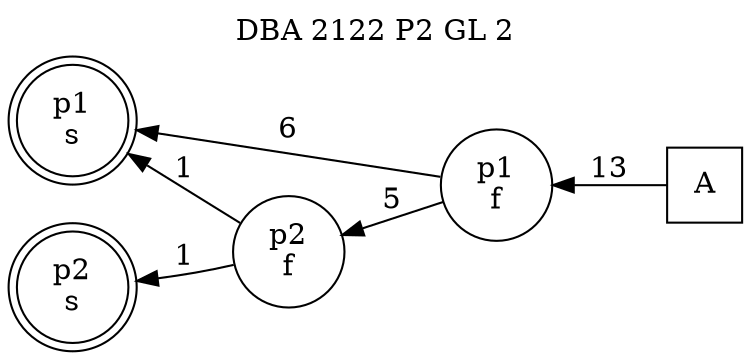 digraph DBA_2122_P2_GL_2_GOOD {
labelloc="tl"
label= " DBA 2122 P2 GL 2 "
rankdir="RL";
graph [ size=" 10 , 10 !"]

"A" [shape="square" label="A"]
"p1_f" [shape="circle" label="p1
f"]
"p1_s" [shape="doublecircle" label="p1
s"]
"p2_f" [shape="circle" label="p2
f"]
"p2_s" [shape="doublecircle" label="p2
s"]
"A" -> "p1_f" [ label=13]
"p1_f" -> "p1_s" [ label=6]
"p1_f" -> "p2_f" [ label=5]
"p2_f" -> "p1_s" [ label=1]
"p2_f" -> "p2_s" [ label=1]
}
